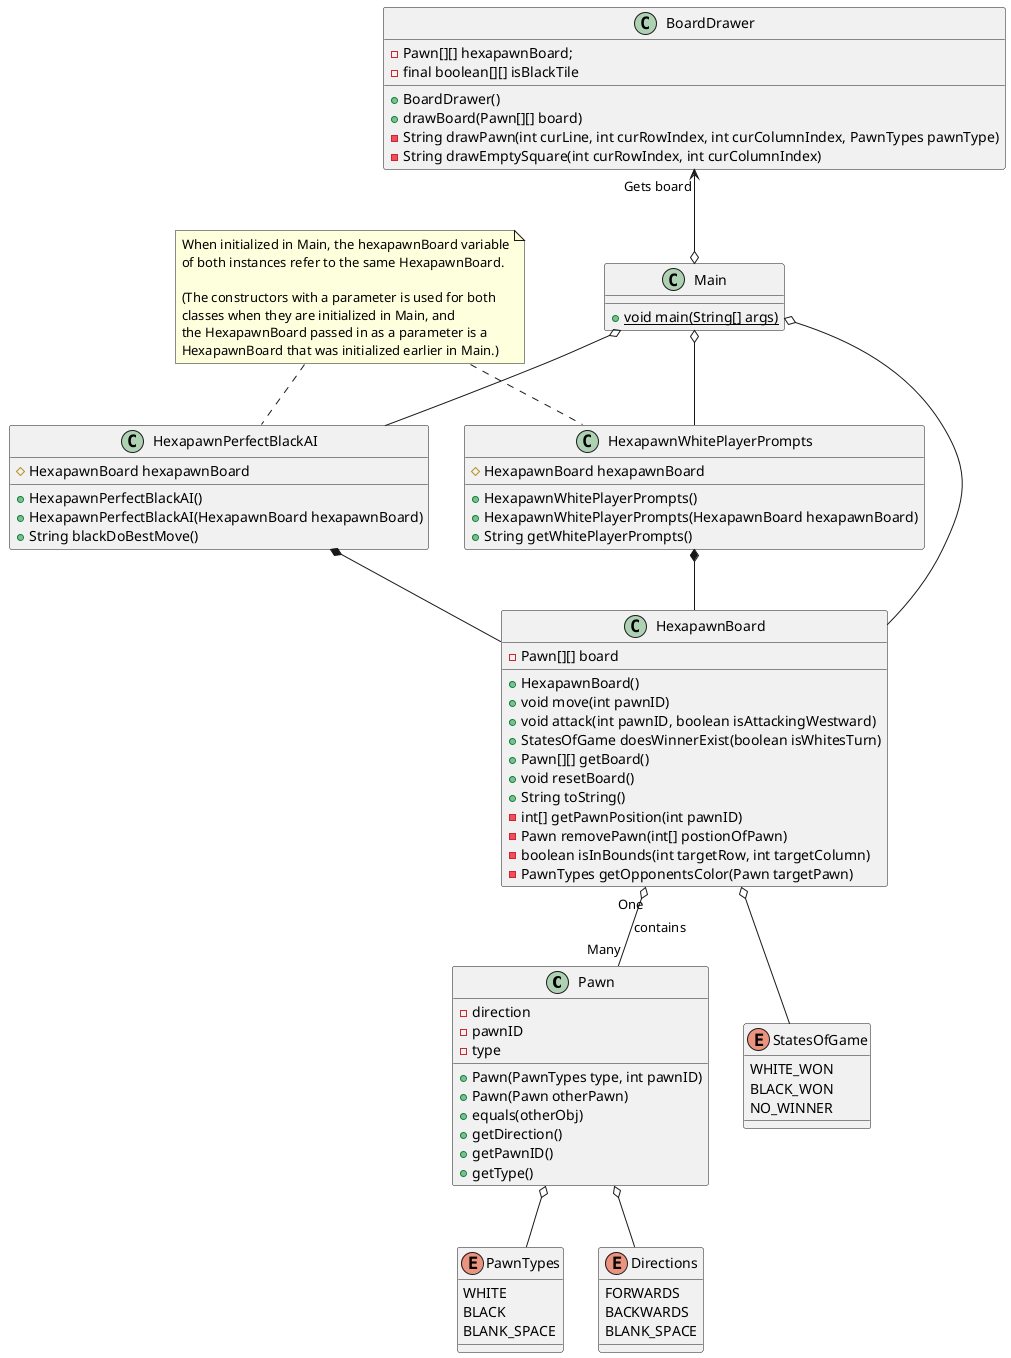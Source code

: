 @startuml
'https://plantuml.com/class-diagram


class Pawn{
    - direction
    - {field} pawnID
    - type
    + Pawn(PawnTypes type, int pawnID)
    + Pawn(Pawn otherPawn)
    + equals(otherObj)
    + getDirection()
    + getPawnID()
    + getType()
}

class HexapawnBoard{
    - Pawn[][] board
    + HexapawnBoard()
    + void move(int pawnID)
    + void attack(int pawnID, boolean isAttackingWestward)
    + StatesOfGame doesWinnerExist(boolean isWhitesTurn)
    + Pawn[][] getBoard()
    + void resetBoard()
    + String toString()
    - int[] getPawnPosition(int pawnID)
    - Pawn removePawn(int[] postionOfPawn)
    - boolean isInBounds(int targetRow, int targetColumn)
    - PawnTypes getOpponentsColor(Pawn targetPawn)
}

class BoardDrawer{
    - Pawn[][] hexapawnBoard;
    - final boolean[][] isBlackTile
    + BoardDrawer()
    + drawBoard(Pawn[][] board)
    - String drawPawn(int curLine, int curRowIndex, int curColumnIndex, PawnTypes pawnType)
    - String drawEmptySquare(int curRowIndex, int curColumnIndex)
}

class HexapawnPerfectBlackAI{
    # HexapawnBoard hexapawnBoard
    + HexapawnPerfectBlackAI()
    + HexapawnPerfectBlackAI(HexapawnBoard hexapawnBoard)
    + String blackDoBestMove()
}

class HexapawnWhitePlayerPrompts{
    # HexapawnBoard hexapawnBoard
    + HexapawnWhitePlayerPrompts()
    + HexapawnWhitePlayerPrompts(HexapawnBoard hexapawnBoard)
    + String getWhitePlayerPrompts()
}

class Main{
    + void {static} main(String[] args)
}

enum PawnTypes{
    WHITE
    BLACK
    BLANK_SPACE
}

enum Directions{
    FORWARDS
    BACKWARDS
    BLANK_SPACE
}

enum StatesOfGame{
    WHITE_WON
    BLACK_WON
    NO_WINNER
}

Pawn o-- PawnTypes
Pawn o-- Directions
HexapawnBoard o-- StatesOfGame
BoardDrawer "Gets board" <--o Main
HexapawnPerfectBlackAI *-- HexapawnBoard
HexapawnWhitePlayerPrompts *-- HexapawnBoard
Main o-- HexapawnWhitePlayerPrompts
Main o-- HexapawnPerfectBlackAI
Main o-- HexapawnBoard
HexapawnBoard "One" o-- "Many" Pawn : contains

note as getBoardFromMain
    When initialized in Main, the hexapawnBoard variable
    of both instances refer to the same HexapawnBoard.

    (The constructors with a parameter is used for both
    classes when they are initialized in Main, and
    the HexapawnBoard passed in as a parameter is a
    HexapawnBoard that was initialized earlier in Main.)
end note

getBoardFromMain . HexapawnPerfectBlackAI
getBoardFromMain .. HexapawnWhitePlayerPrompts

@enduml